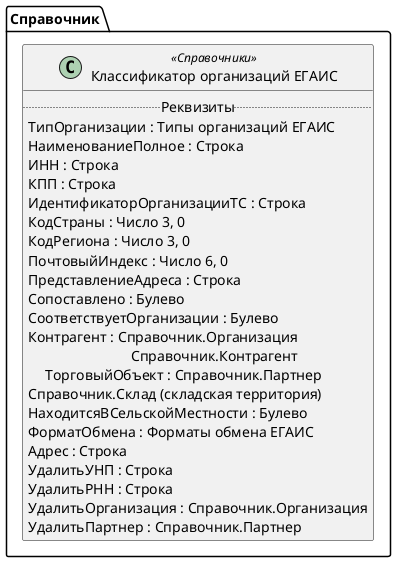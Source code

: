 ﻿@startuml КлассификаторОрганизацийЕГАИС
'!include templates.wsd
'..\include templates.wsd
class Справочник.КлассификаторОрганизацийЕГАИС as "Классификатор организаций ЕГАИС" <<Справочники>>
{
..Реквизиты..
ТипОрганизации : Типы организаций ЕГАИС
НаименованиеПолное : Строка
ИНН : Строка
КПП : Строка
ИдентификаторОрганизацииТС : Строка
КодСтраны : Число 3, 0
КодРегиона : Число 3, 0
ПочтовыйИндекс : Число 6, 0
ПредставлениеАдреса : Строка
Сопоставлено : Булево
СоответствуетОрганизации : Булево
Контрагент : Справочник.Организация\rСправочник.Контрагент
ТорговыйОбъект : Справочник.Партнер\rСправочник.Склад (складская территория)
НаходитсяВСельскойМестности : Булево
ФорматОбмена : Форматы обмена ЕГАИС
Адрес : Строка
УдалитьУНП : Строка
УдалитьРНН : Строка
УдалитьОрганизация : Справочник.Организация
УдалитьПартнер : Справочник.Партнер
}
@enduml

